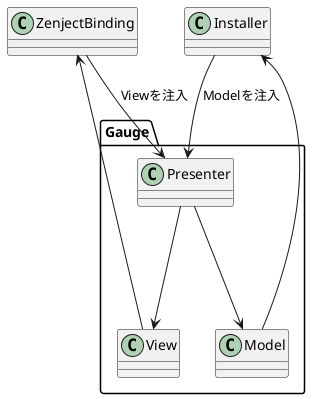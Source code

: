 ﻿@startuml
'https://plantuml.com/class-diagram

namespace Gauge{

class Presenter{
}

class Model{
}

class View{
}

}

class ZenjectBinding
{

}

class Installer
{

}

Gauge.Presenter--->Gauge.View
Gauge.Presenter--->Gauge.Model

ZenjectBinding-->Gauge.Presenter : Viewを注入
ZenjectBinding<--Gauge.View
Installer-->Gauge.Presenter : Modelを注入
Installer<--Gauge.Model

@enduml